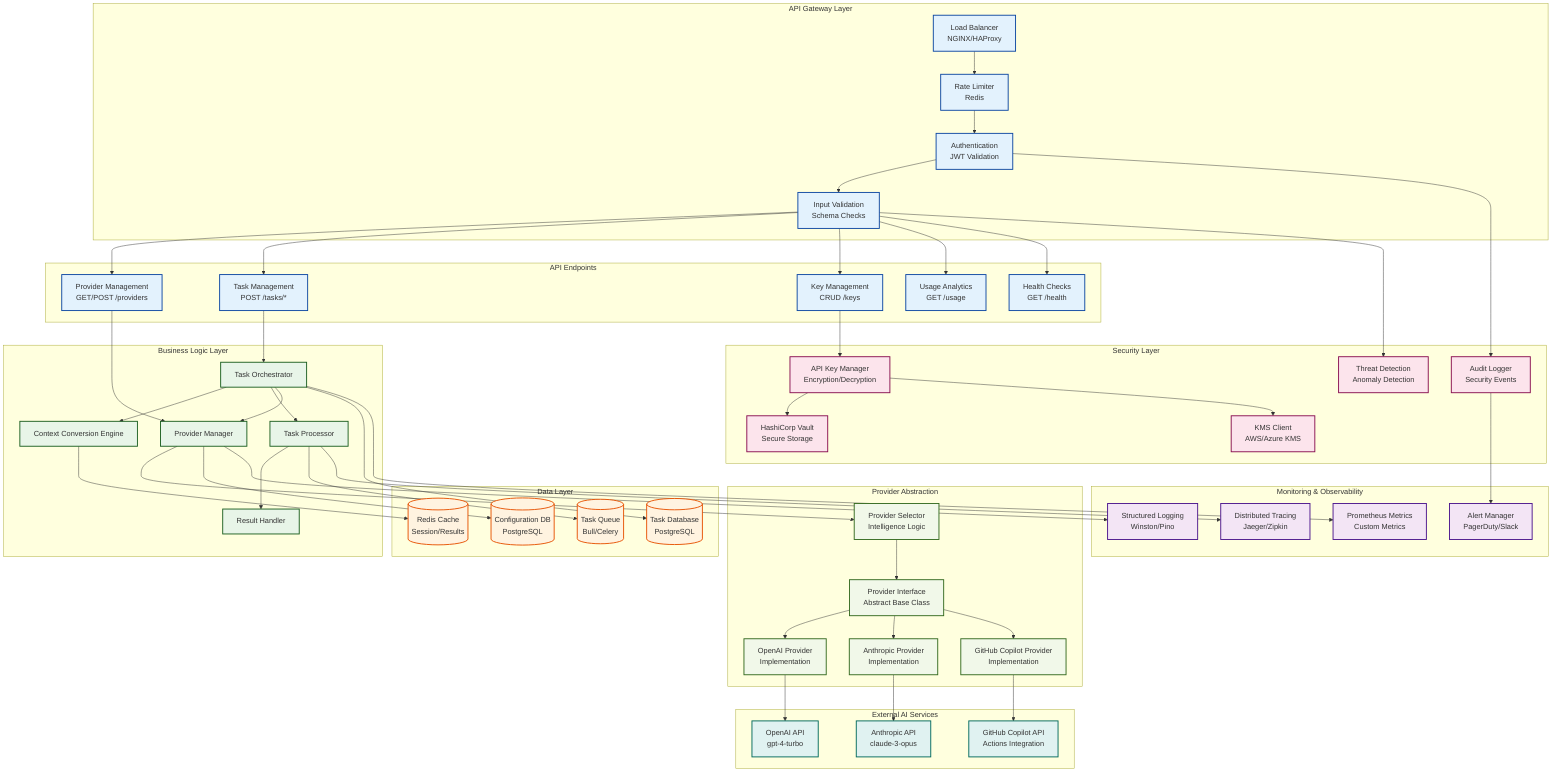 %% AI Orchestration Layer - Detailed Architecture
%% Microservice for Multi-Provider AI Management

graph TB
    subgraph "API Gateway Layer"
        LB[Load Balancer<br/>NGINX/HAProxy]
        RATE[Rate Limiter<br/>Redis]
        AUTH[Authentication<br/>JWT Validation]
        VALIDATE[Input Validation<br/>Schema Checks]
    end
    
    subgraph "API Endpoints"
        PROVIDER_API[Provider Management<br/>GET/POST /providers]
        TASK_API[Task Management<br/>POST /tasks/*]
        KEY_API[Key Management<br/>CRUD /keys]
        USAGE_API[Usage Analytics<br/>GET /usage]
        HEALTH_API[Health Checks<br/>GET /health]
    end
    
    subgraph "Business Logic Layer"
        ORCHESTRATOR[Task Orchestrator]
        PROVIDER_MGR[Provider Manager]
        CONTEXT_ENGINE[Context Conversion Engine]
        TASK_PROCESSOR[Task Processor]
        RESULT_HANDLER[Result Handler]
    end
    
    subgraph "Provider Abstraction"
        PROVIDER_INTERFACE[Provider Interface<br/>Abstract Base Class]
        OPENAI_IMPL[OpenAI Provider<br/>Implementation]
        CLAUDE_IMPL[Anthropic Provider<br/>Implementation]
        COPILOT_IMPL[GitHub Copilot Provider<br/>Implementation]
        SELECTOR[Provider Selector<br/>Intelligence Logic]
    end
    
    subgraph "Security Layer"
        KEY_MGR[API Key Manager<br/>Encryption/Decryption]
        VAULT[HashiCorp Vault<br/>Secure Storage]
        KMS_CLIENT[KMS Client<br/>AWS/Azure KMS]
        AUDIT[Audit Logger<br/>Security Events]
        THREAT[Threat Detection<br/>Anomaly Detection]
    end
    
    subgraph "Data Layer"
        TASK_DB[(Task Database<br/>PostgreSQL)]
        CONFIG_DB[(Configuration DB<br/>PostgreSQL)]
        CACHE[(Redis Cache<br/>Session/Results)]
        QUEUE[(Task Queue<br/>Bull/Celery)]
    end
    
    subgraph "Monitoring & Observability"
        METRICS[Prometheus Metrics<br/>Custom Metrics]
        LOGGING[Structured Logging<br/>Winston/Pino]
        TRACING[Distributed Tracing<br/>Jaeger/Zipkin]
        ALERTING[Alert Manager<br/>PagerDuty/Slack]
    end
    
    subgraph "External AI Services"
        OPENAI_API[OpenAI API<br/>gpt-4-turbo]
        CLAUDE_API[Anthropic API<br/>claude-3-opus]
        COPILOT_API[GitHub Copilot API<br/>Actions Integration]
    end
    
    %% API Flow
    LB --> RATE
    RATE --> AUTH
    AUTH --> VALIDATE
    VALIDATE --> PROVIDER_API
    VALIDATE --> TASK_API
    VALIDATE --> KEY_API
    VALIDATE --> USAGE_API
    VALIDATE --> HEALTH_API
    
    %% Business Logic Flow
    PROVIDER_API --> PROVIDER_MGR
    TASK_API --> ORCHESTRATOR
    KEY_API --> KEY_MGR
    
    ORCHESTRATOR --> CONTEXT_ENGINE
    ORCHESTRATOR --> TASK_PROCESSOR
    ORCHESTRATOR --> PROVIDER_MGR
    
    PROVIDER_MGR --> SELECTOR
    SELECTOR --> PROVIDER_INTERFACE
    
    PROVIDER_INTERFACE --> OPENAI_IMPL
    PROVIDER_INTERFACE --> CLAUDE_IMPL
    PROVIDER_INTERFACE --> COPILOT_IMPL
    
    TASK_PROCESSOR --> RESULT_HANDLER
    
    %% Security Connections
    KEY_MGR --> VAULT
    KEY_MGR --> KMS_CLIENT
    AUTH --> AUDIT
    VALIDATE --> THREAT
    
    %% Data Connections
    ORCHESTRATOR --> TASK_DB
    PROVIDER_MGR --> CONFIG_DB
    CONTEXT_ENGINE --> CACHE
    TASK_PROCESSOR --> QUEUE
    
    %% External Provider Connections
    OPENAI_IMPL --> OPENAI_API
    CLAUDE_IMPL --> CLAUDE_API
    COPILOT_IMPL --> COPILOT_API
    
    %% Monitoring Connections
    ORCHESTRATOR --> METRICS
    PROVIDER_MGR --> LOGGING
    TASK_PROCESSOR --> TRACING
    AUDIT --> ALERTING
    
    %% Styling
    classDef api fill:#e3f2fd,stroke:#0d47a1,stroke-width:2px;
    classDef business fill:#e8f5e8,stroke:#1b5e20,stroke-width:2px;
    classDef provider fill:#f1f8e9,stroke:#33691e,stroke-width:2px;
    classDef security fill:#fce4ec,stroke:#880e4f,stroke-width:2px;
    classDef data fill:#fff3e0,stroke:#e65100,stroke-width:2px;
    classDef monitoring fill:#f3e5f5,stroke:#4a148c,stroke-width:2px;
    classDef external fill:#e0f2f1,stroke:#00695c,stroke-width:2px;
    
    class LB,RATE,AUTH,VALIDATE api;
    class PROVIDER_API,TASK_API,KEY_API,USAGE_API,HEALTH_API api;
    class ORCHESTRATOR,PROVIDER_MGR,CONTEXT_ENGINE,TASK_PROCESSOR,RESULT_HANDLER business;
    class PROVIDER_INTERFACE,OPENAI_IMPL,CLAUDE_IMPL,COPILOT_IMPL,SELECTOR provider;
    class KEY_MGR,VAULT,KMS_CLIENT,AUDIT,THREAT security;
    class TASK_DB,CONFIG_DB,CACHE,QUEUE data;
    class METRICS,LOGGING,TRACING,ALERTING monitoring;
    class OPENAI_API,CLAUDE_API,COPILOT_API external;